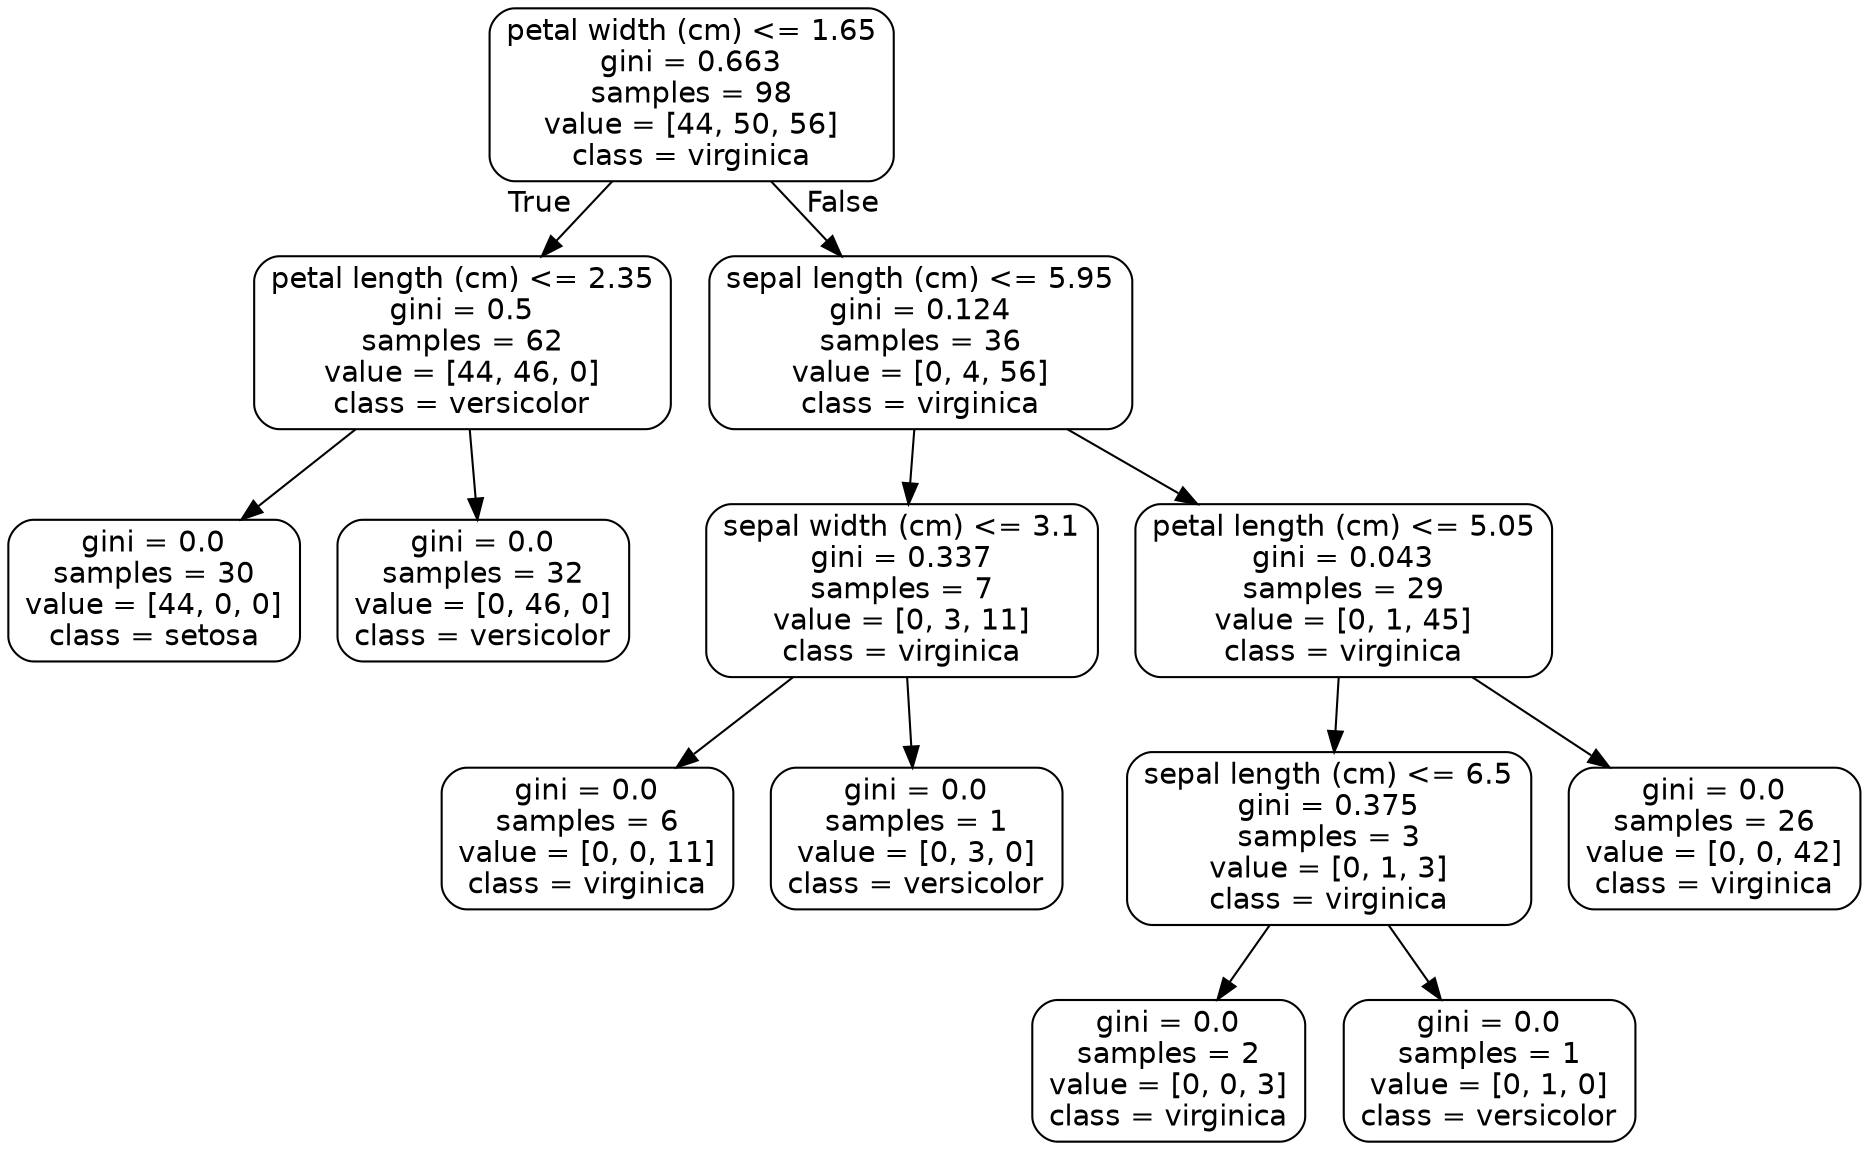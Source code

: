 digraph Tree {
node [shape=box, style="rounded", color="black", fontname=helvetica] ;
edge [fontname=helvetica] ;
0 [label="petal width (cm) <= 1.65\ngini = 0.663\nsamples = 98\nvalue = [44, 50, 56]\nclass = virginica"] ;
1 [label="petal length (cm) <= 2.35\ngini = 0.5\nsamples = 62\nvalue = [44, 46, 0]\nclass = versicolor"] ;
0 -> 1 [labeldistance=2.5, labelangle=45, headlabel="True"] ;
2 [label="gini = 0.0\nsamples = 30\nvalue = [44, 0, 0]\nclass = setosa"] ;
1 -> 2 ;
3 [label="gini = 0.0\nsamples = 32\nvalue = [0, 46, 0]\nclass = versicolor"] ;
1 -> 3 ;
4 [label="sepal length (cm) <= 5.95\ngini = 0.124\nsamples = 36\nvalue = [0, 4, 56]\nclass = virginica"] ;
0 -> 4 [labeldistance=2.5, labelangle=-45, headlabel="False"] ;
5 [label="sepal width (cm) <= 3.1\ngini = 0.337\nsamples = 7\nvalue = [0, 3, 11]\nclass = virginica"] ;
4 -> 5 ;
6 [label="gini = 0.0\nsamples = 6\nvalue = [0, 0, 11]\nclass = virginica"] ;
5 -> 6 ;
7 [label="gini = 0.0\nsamples = 1\nvalue = [0, 3, 0]\nclass = versicolor"] ;
5 -> 7 ;
8 [label="petal length (cm) <= 5.05\ngini = 0.043\nsamples = 29\nvalue = [0, 1, 45]\nclass = virginica"] ;
4 -> 8 ;
9 [label="sepal length (cm) <= 6.5\ngini = 0.375\nsamples = 3\nvalue = [0, 1, 3]\nclass = virginica"] ;
8 -> 9 ;
10 [label="gini = 0.0\nsamples = 2\nvalue = [0, 0, 3]\nclass = virginica"] ;
9 -> 10 ;
11 [label="gini = 0.0\nsamples = 1\nvalue = [0, 1, 0]\nclass = versicolor"] ;
9 -> 11 ;
12 [label="gini = 0.0\nsamples = 26\nvalue = [0, 0, 42]\nclass = virginica"] ;
8 -> 12 ;
}